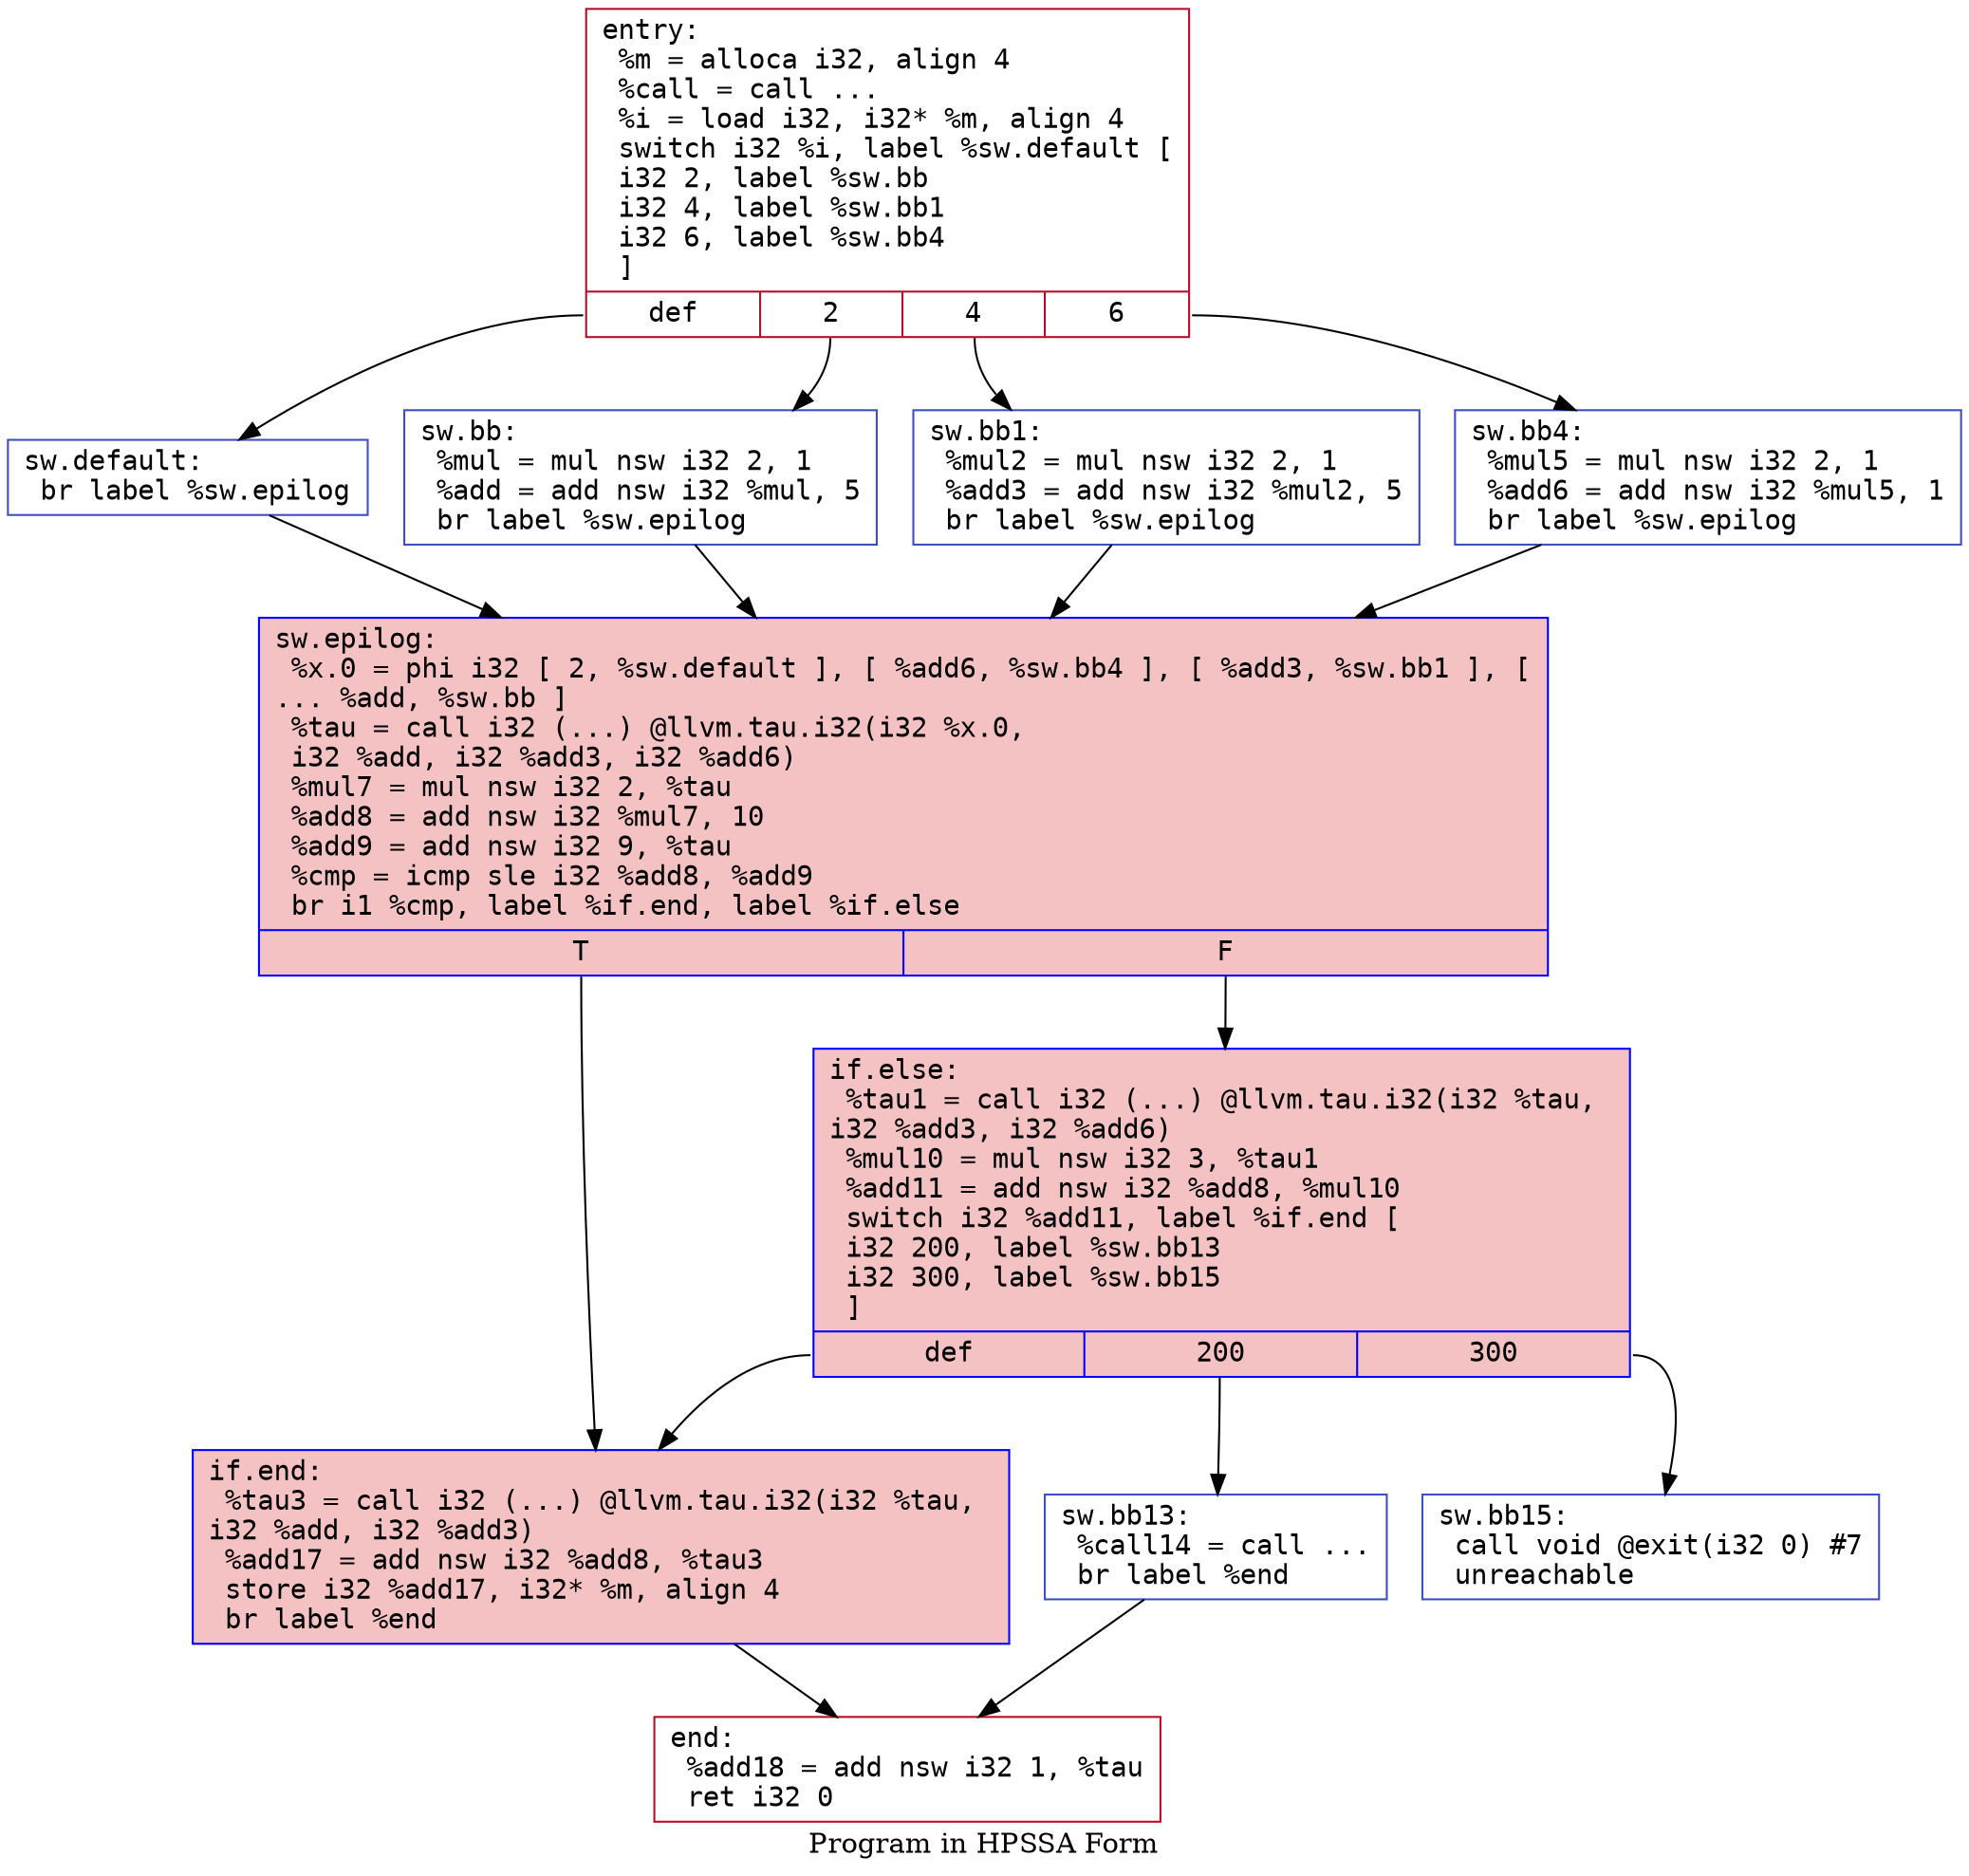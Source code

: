 digraph "CFG for 'main' function" {
	label="Program in HPSSA Form";
	node [fontname="Courier"];
	edge [fontname="Courier"];
	Node0x559ed7f102f0 [shape=record,color="#b70d28ff", style="", fillcolor="#b70d2870",label="{entry:\l  %m = alloca i32, align 4\l  %call = call ...\l  %i = load i32, i32* %m, align 4\l  switch i32 %i, label %sw.default [\l    i32 2, label %sw.bb\l    i32 4, label %sw.bb1\l    i32 6, label %sw.bb4\l  ]\l|{<s0>def|<s1>2|<s2>4|<s3>6}}"];
	Node0x559ed7f102f0:s0 -> Node0x559ed7f10730;
	Node0x559ed7f102f0:s1 -> Node0x559ed7f10840;
	Node0x559ed7f102f0:s2 -> Node0x559ed7f10940;
	Node0x559ed7f102f0:s3 -> Node0x559ed7f10a40;
	Node0x559ed7f10840 [shape=record,color="#3d50c3ff", style="", fillcolor="#d24b4070",label="{sw.bb:                                            \l  %mul = mul nsw i32 2, 1\l  %add = add nsw i32 %mul, 5\l  br label %sw.epilog\l}"];
	Node0x559ed7f10840 -> Node0x559ed7f10cf0;
	Node0x559ed7f10940 [shape=record,color="#3d50c3ff", style="", fillcolor="#d24b4070",label="{sw.bb1:                                           \l  %mul2 = mul nsw i32 2, 1\l  %add3 = add nsw i32 %mul2, 5\l  br label %sw.epilog\l}"];
	Node0x559ed7f10940 -> Node0x559ed7f10cf0;
	Node0x559ed7f10a40 [shape=record,color="#3d50c3ff", style="", fillcolor="#d24b4070",label="{sw.bb4:                                           \l  %mul5 = mul nsw i32 2, 1\l  %add6 = add nsw i32 %mul5, 1\l  br label %sw.epilog\l}"];
	Node0x559ed7f10a40 -> Node0x559ed7f10cf0;
	Node0x559ed7f10730 [shape=record,color="#3d50c3ff", style="", fillcolor="#d24b4070",label="{sw.default:                                       \l  br label %sw.epilog\l}"];
	Node0x559ed7f10730 -> Node0x559ed7f10cf0;
	Node0x559ed7f10cf0 [shape=record,color="#0000FF", style=filled, fillcolor="#f4c2c2",label="{sw.epilog:                                        \l  %x.0 = phi i32 [ 2, %sw.default ], [ %add6, %sw.bb4 ], [ %add3, %sw.bb1 ], [\l... %add, %sw.bb ]\l  %tau = call i32 (...) @llvm.tau.i32(i32 %x.0, \l i32 %add, i32 %add3, i32 %add6)\l  %mul7 = mul nsw i32 2, %tau\l  %add8 = add nsw i32 %mul7, 10\l  %add9 = add nsw i32 9, %tau\l  %cmp = icmp sle i32 %add8, %add9\l  br i1 %cmp, label %if.end, label %if.else\l|{<s0>T|<s1>F}}"];
	Node0x559ed7f10cf0:s0 -> Node0x559ed7f11a00;
	Node0x559ed7f10cf0:s1 -> Node0x559ed7f11a70;
	Node0x559ed7f11a70 [shape=record,color="#0000FF", style=filled, fillcolor="#f4c2c2",label="{if.else:                                          \l  %tau1 = call i32 (...) @llvm.tau.i32(i32 %tau, \l		i32 %add3, i32 %add6)\l  %mul10 = mul nsw i32 3, %tau1\l  %add11 = add nsw i32 %add8, %mul10\l  switch i32 %add11, label %if.end [\l    i32 200, label %sw.bb13\l    i32 300, label %sw.bb15\l  ]\l|{<s0>def|<s1>200|<s2>300}}"];
	Node0x559ed7f11a70:s0 -> Node0x559ed7f11a00;
	Node0x559ed7f11a70:s1 -> Node0x559ed7f120e0;
	Node0x559ed7f11a70:s2 -> Node0x559ed7f12180;
	Node0x559ed7f120e0 [shape=record,color="#3d50c3ff", style="", fillcolor="#f4c2c2",label="{sw.bb13: \l                                      %call14 = call ...\l  br label %end\l}"];
	Node0x559ed7f120e0 -> Node0x559ed7f126b0;
	Node0x559ed7f12180 [shape=record,color="#3d50c3ff", style="", fillcolor="#6282ea70",label="{sw.bb15:                                          \l  call void @exit(i32 0) #7\l  unreachable\l}"];
	Node0x559ed7f11a00 [shape=record,color="#0000FF", style=filled, fillcolor="#f4c2c2",label="{if.end:                                           \l  %tau3 = call i32 (...) @llvm.tau.i32(i32 %tau, \l	i32 %add, i32 %add3)\l  %add17 = add nsw i32 %add8, %tau3\l  store i32 %add17, i32* %m, align 4\l  br label %end\l}"];
	Node0x559ed7f11a00 -> Node0x559ed7f126b0;
	Node0x559ed7f126b0 [shape=record,color="#b70d28ff", style="", fillcolor="#b70d2870",label="{end:                                              \l  %add18 = add nsw i32 1, %tau\l  ret i32 0\l}"];
}
